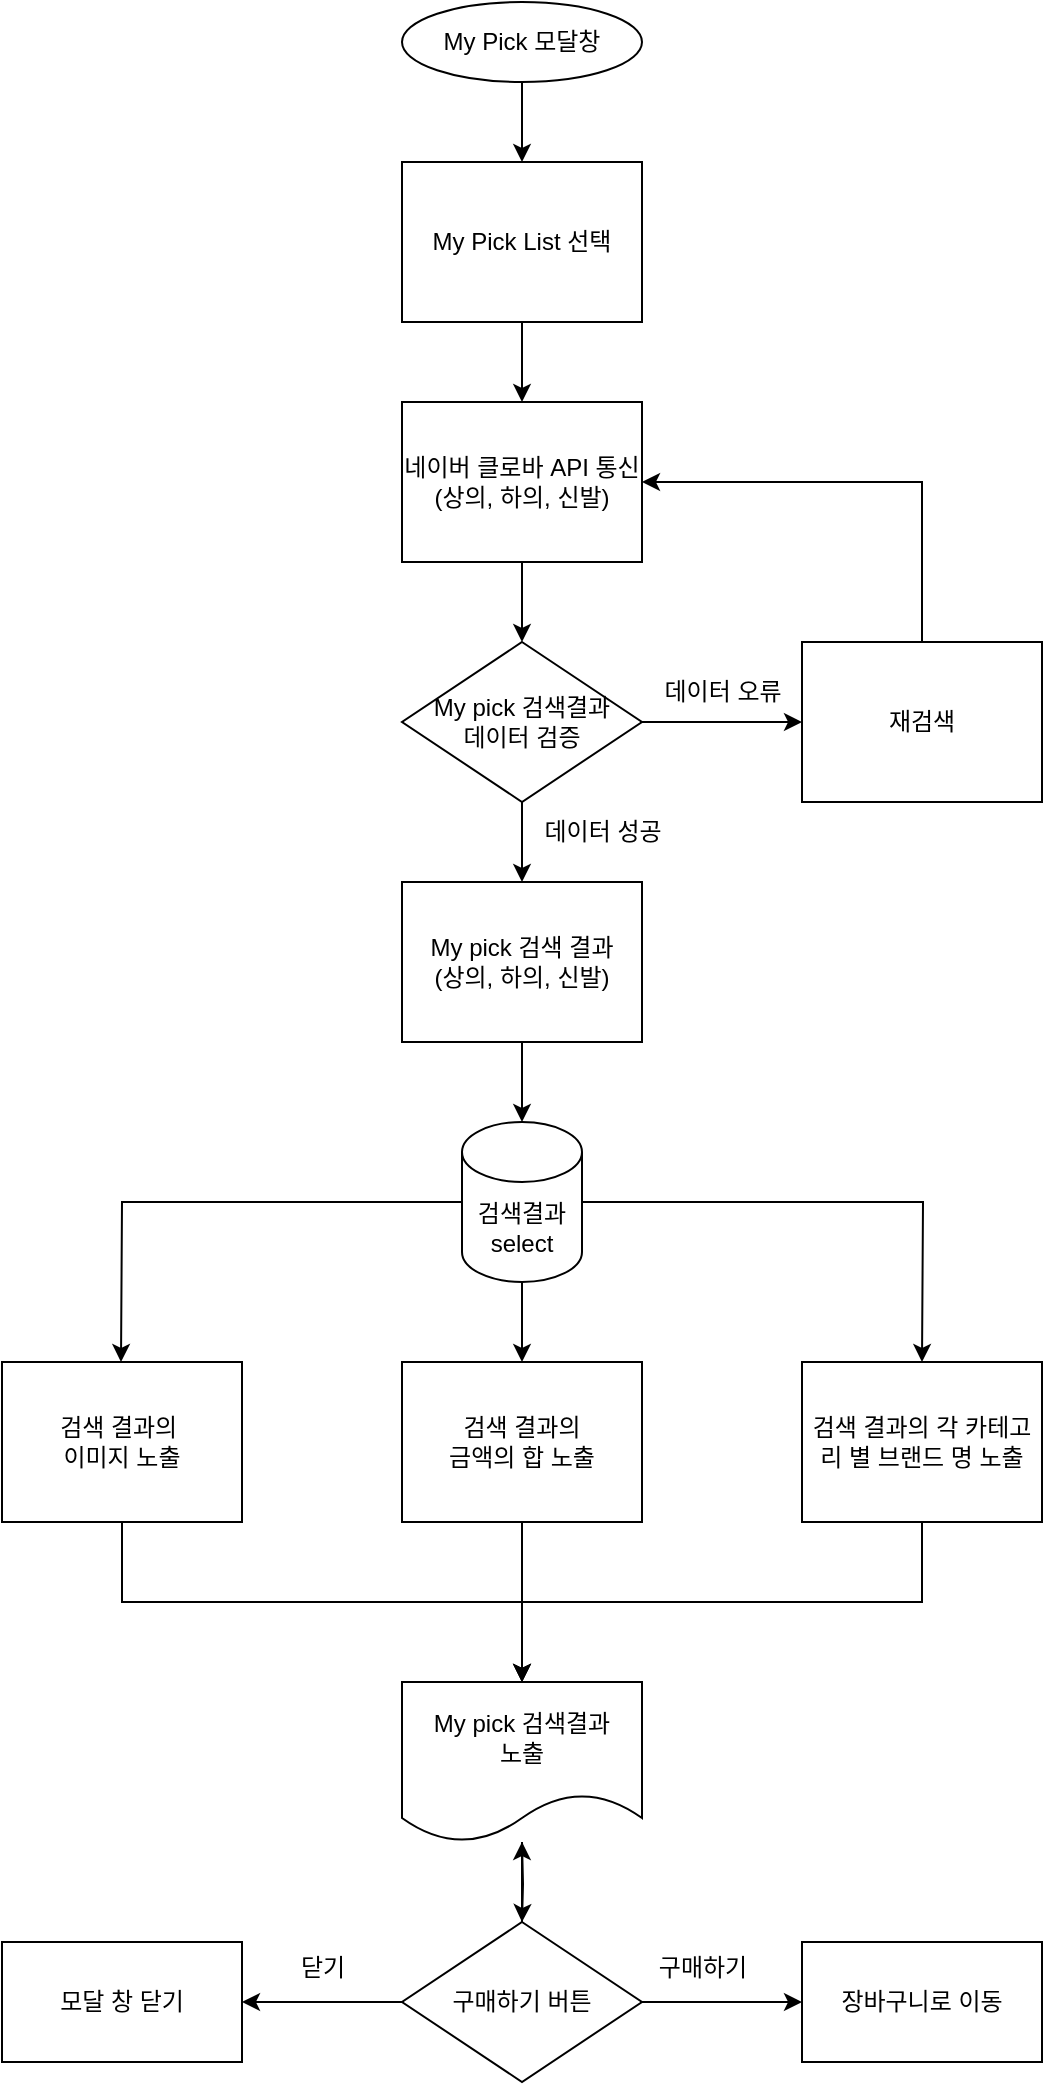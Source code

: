 <mxfile version="21.3.8" type="github">
  <diagram id="9M3qHXlabgps6SP91BO-" name="Page-1">
    <mxGraphModel dx="954" dy="513" grid="1" gridSize="10" guides="1" tooltips="1" connect="1" arrows="1" fold="1" page="1" pageScale="1" pageWidth="827" pageHeight="1169" math="0" shadow="0">
      <root>
        <mxCell id="0" />
        <mxCell id="1" parent="0" />
        <mxCell id="fzmjyrFyGPUT9gfRvAtI-3" value="" style="endArrow=classic;html=1;rounded=0;entryX=0.5;entryY=0;entryDx=0;entryDy=0;" parent="1" edge="1">
          <mxGeometry width="50" height="50" relative="1" as="geometry">
            <mxPoint x="420" y="40" as="sourcePoint" />
            <mxPoint x="420" y="80" as="targetPoint" />
          </mxGeometry>
        </mxCell>
        <mxCell id="fzmjyrFyGPUT9gfRvAtI-9" value="My Pick 모달창" style="ellipse;whiteSpace=wrap;html=1;" parent="1" vertex="1">
          <mxGeometry x="360" width="120" height="40" as="geometry" />
        </mxCell>
        <mxCell id="-nON0nGgF-exj52aO8rV-6" value="" style="edgeStyle=orthogonalEdgeStyle;rounded=0;orthogonalLoop=1;jettySize=auto;html=1;" parent="1" source="-nON0nGgF-exj52aO8rV-3" target="-nON0nGgF-exj52aO8rV-5" edge="1">
          <mxGeometry relative="1" as="geometry" />
        </mxCell>
        <mxCell id="x7vTHqNeUZqv8BDmo5PR-13" value="" style="edgeStyle=orthogonalEdgeStyle;rounded=0;orthogonalLoop=1;jettySize=auto;html=1;" edge="1" parent="1" source="-nON0nGgF-exj52aO8rV-3" target="x7vTHqNeUZqv8BDmo5PR-12">
          <mxGeometry relative="1" as="geometry" />
        </mxCell>
        <mxCell id="-nON0nGgF-exj52aO8rV-3" value="My pick 검색결과 &lt;br&gt;데이터 검증" style="rhombus;whiteSpace=wrap;html=1;" parent="1" vertex="1">
          <mxGeometry x="360" y="320" width="120" height="80" as="geometry" />
        </mxCell>
        <mxCell id="x7vTHqNeUZqv8BDmo5PR-16" style="edgeStyle=orthogonalEdgeStyle;rounded=0;orthogonalLoop=1;jettySize=auto;html=1;entryX=1;entryY=0.5;entryDx=0;entryDy=0;" edge="1" parent="1" source="-nON0nGgF-exj52aO8rV-5" target="-nON0nGgF-exj52aO8rV-8">
          <mxGeometry relative="1" as="geometry">
            <Array as="points">
              <mxPoint x="620" y="240" />
            </Array>
          </mxGeometry>
        </mxCell>
        <mxCell id="-nON0nGgF-exj52aO8rV-5" value="재검색" style="whiteSpace=wrap;html=1;" parent="1" vertex="1">
          <mxGeometry x="560" y="320" width="120" height="80" as="geometry" />
        </mxCell>
        <mxCell id="x7vTHqNeUZqv8BDmo5PR-11" value="" style="edgeStyle=orthogonalEdgeStyle;rounded=0;orthogonalLoop=1;jettySize=auto;html=1;" edge="1" parent="1" source="-nON0nGgF-exj52aO8rV-8" target="-nON0nGgF-exj52aO8rV-3">
          <mxGeometry relative="1" as="geometry" />
        </mxCell>
        <mxCell id="-nON0nGgF-exj52aO8rV-8" value="네이버 클로바 API 통신&lt;br&gt;(상의, 하의, 신발)" style="whiteSpace=wrap;html=1;" parent="1" vertex="1">
          <mxGeometry x="360" y="200" width="120" height="80" as="geometry" />
        </mxCell>
        <mxCell id="x7vTHqNeUZqv8BDmo5PR-18" value="" style="edgeStyle=orthogonalEdgeStyle;rounded=0;orthogonalLoop=1;jettySize=auto;html=1;entryX=0.5;entryY=0;entryDx=0;entryDy=0;entryPerimeter=0;" edge="1" parent="1" source="x7vTHqNeUZqv8BDmo5PR-12" target="x7vTHqNeUZqv8BDmo5PR-19">
          <mxGeometry relative="1" as="geometry">
            <mxPoint x="220" y="440" as="targetPoint" />
            <Array as="points" />
          </mxGeometry>
        </mxCell>
        <mxCell id="x7vTHqNeUZqv8BDmo5PR-12" value="My pick 검색 결과&lt;br&gt;(상의, 하의, 신발)" style="whiteSpace=wrap;html=1;" vertex="1" parent="1">
          <mxGeometry x="360" y="440" width="120" height="80" as="geometry" />
        </mxCell>
        <mxCell id="x7vTHqNeUZqv8BDmo5PR-14" value="데이터 오류" style="text;html=1;align=center;verticalAlign=middle;resizable=0;points=[];autosize=1;strokeColor=none;fillColor=none;" vertex="1" parent="1">
          <mxGeometry x="480" y="330" width="80" height="30" as="geometry" />
        </mxCell>
        <mxCell id="x7vTHqNeUZqv8BDmo5PR-15" value="데이터 성공" style="text;html=1;align=center;verticalAlign=middle;resizable=0;points=[];autosize=1;strokeColor=none;fillColor=none;" vertex="1" parent="1">
          <mxGeometry x="420" y="400" width="80" height="30" as="geometry" />
        </mxCell>
        <mxCell id="x7vTHqNeUZqv8BDmo5PR-29" value="" style="edgeStyle=orthogonalEdgeStyle;rounded=0;orthogonalLoop=1;jettySize=auto;html=1;" edge="1" parent="1" source="x7vTHqNeUZqv8BDmo5PR-19" target="x7vTHqNeUZqv8BDmo5PR-28">
          <mxGeometry relative="1" as="geometry" />
        </mxCell>
        <mxCell id="x7vTHqNeUZqv8BDmo5PR-19" value="검색결과&lt;br&gt;select" style="shape=cylinder3;whiteSpace=wrap;html=1;boundedLbl=1;backgroundOutline=1;size=15;" vertex="1" parent="1">
          <mxGeometry x="390" y="560" width="60" height="80" as="geometry" />
        </mxCell>
        <mxCell id="x7vTHqNeUZqv8BDmo5PR-22" value="검색 결과의 각 카테고리 별 브랜드 명 노출" style="whiteSpace=wrap;html=1;" vertex="1" parent="1">
          <mxGeometry x="560" y="680" width="120" height="80" as="geometry" />
        </mxCell>
        <mxCell id="x7vTHqNeUZqv8BDmo5PR-25" value="" style="edgeStyle=orthogonalEdgeStyle;rounded=0;orthogonalLoop=1;jettySize=auto;html=1;" edge="1" parent="1" source="x7vTHqNeUZqv8BDmo5PR-24" target="-nON0nGgF-exj52aO8rV-8">
          <mxGeometry relative="1" as="geometry" />
        </mxCell>
        <mxCell id="x7vTHqNeUZqv8BDmo5PR-24" value="My Pick List 선택" style="whiteSpace=wrap;html=1;" vertex="1" parent="1">
          <mxGeometry x="360" y="80" width="120" height="80" as="geometry" />
        </mxCell>
        <mxCell id="x7vTHqNeUZqv8BDmo5PR-26" value="검색 결과의&amp;nbsp;&lt;br&gt;이미지 노출" style="whiteSpace=wrap;html=1;" vertex="1" parent="1">
          <mxGeometry x="160" y="680" width="120" height="80" as="geometry" />
        </mxCell>
        <mxCell id="x7vTHqNeUZqv8BDmo5PR-39" value="" style="edgeStyle=orthogonalEdgeStyle;rounded=0;orthogonalLoop=1;jettySize=auto;html=1;" edge="1" parent="1" source="x7vTHqNeUZqv8BDmo5PR-28">
          <mxGeometry relative="1" as="geometry">
            <mxPoint x="420" y="840" as="targetPoint" />
          </mxGeometry>
        </mxCell>
        <mxCell id="x7vTHqNeUZqv8BDmo5PR-28" value="검색 결과의 &lt;br&gt;금액의 합 노출" style="whiteSpace=wrap;html=1;" vertex="1" parent="1">
          <mxGeometry x="360" y="680" width="120" height="80" as="geometry" />
        </mxCell>
        <mxCell id="x7vTHqNeUZqv8BDmo5PR-30" value="" style="edgeStyle=orthogonalEdgeStyle;rounded=0;orthogonalLoop=1;jettySize=auto;html=1;exitX=0;exitY=0.5;exitDx=0;exitDy=0;exitPerimeter=0;" edge="1" parent="1" source="x7vTHqNeUZqv8BDmo5PR-19">
          <mxGeometry relative="1" as="geometry">
            <mxPoint x="219.5" y="640" as="sourcePoint" />
            <mxPoint x="219.5" y="680" as="targetPoint" />
          </mxGeometry>
        </mxCell>
        <mxCell id="x7vTHqNeUZqv8BDmo5PR-31" value="" style="edgeStyle=orthogonalEdgeStyle;rounded=0;orthogonalLoop=1;jettySize=auto;html=1;exitX=1;exitY=0.5;exitDx=0;exitDy=0;exitPerimeter=0;" edge="1" parent="1" source="x7vTHqNeUZqv8BDmo5PR-19">
          <mxGeometry relative="1" as="geometry">
            <mxPoint x="790.5" y="600" as="sourcePoint" />
            <mxPoint x="620" y="680" as="targetPoint" />
          </mxGeometry>
        </mxCell>
        <mxCell id="x7vTHqNeUZqv8BDmo5PR-36" value="" style="edgeStyle=orthogonalEdgeStyle;rounded=0;orthogonalLoop=1;jettySize=auto;html=1;exitX=0.5;exitY=1;exitDx=0;exitDy=0;" edge="1" parent="1" source="x7vTHqNeUZqv8BDmo5PR-26">
          <mxGeometry relative="1" as="geometry">
            <mxPoint x="410.5" y="800" as="sourcePoint" />
            <mxPoint x="420" y="840" as="targetPoint" />
            <Array as="points">
              <mxPoint x="220" y="800" />
              <mxPoint x="420" y="800" />
            </Array>
          </mxGeometry>
        </mxCell>
        <mxCell id="x7vTHqNeUZqv8BDmo5PR-37" value="" style="edgeStyle=orthogonalEdgeStyle;rounded=0;orthogonalLoop=1;jettySize=auto;html=1;exitX=0.5;exitY=1;exitDx=0;exitDy=0;" edge="1" parent="1" source="x7vTHqNeUZqv8BDmo5PR-22">
          <mxGeometry relative="1" as="geometry">
            <mxPoint x="230" y="770" as="sourcePoint" />
            <mxPoint x="420" y="840" as="targetPoint" />
            <Array as="points">
              <mxPoint x="620" y="800" />
              <mxPoint x="420" y="800" />
            </Array>
          </mxGeometry>
        </mxCell>
        <mxCell id="x7vTHqNeUZqv8BDmo5PR-42" value="" style="edgeStyle=orthogonalEdgeStyle;rounded=0;orthogonalLoop=1;jettySize=auto;html=1;" edge="1" parent="1" target="x7vTHqNeUZqv8BDmo5PR-41">
          <mxGeometry relative="1" as="geometry">
            <mxPoint x="420" y="920" as="sourcePoint" />
          </mxGeometry>
        </mxCell>
        <mxCell id="x7vTHqNeUZqv8BDmo5PR-45" value="" style="edgeStyle=orthogonalEdgeStyle;rounded=0;orthogonalLoop=1;jettySize=auto;html=1;" edge="1" parent="1" source="x7vTHqNeUZqv8BDmo5PR-41" target="x7vTHqNeUZqv8BDmo5PR-44">
          <mxGeometry relative="1" as="geometry" />
        </mxCell>
        <mxCell id="x7vTHqNeUZqv8BDmo5PR-48" value="" style="edgeStyle=orthogonalEdgeStyle;rounded=0;orthogonalLoop=1;jettySize=auto;html=1;" edge="1" parent="1" source="x7vTHqNeUZqv8BDmo5PR-41" target="x7vTHqNeUZqv8BDmo5PR-47">
          <mxGeometry relative="1" as="geometry" />
        </mxCell>
        <mxCell id="x7vTHqNeUZqv8BDmo5PR-49" value="" style="edgeStyle=orthogonalEdgeStyle;rounded=0;orthogonalLoop=1;jettySize=auto;html=1;" edge="1" parent="1" source="x7vTHqNeUZqv8BDmo5PR-41" target="x7vTHqNeUZqv8BDmo5PR-43">
          <mxGeometry relative="1" as="geometry" />
        </mxCell>
        <mxCell id="x7vTHqNeUZqv8BDmo5PR-41" value="구매하기 버튼" style="rhombus;whiteSpace=wrap;html=1;" vertex="1" parent="1">
          <mxGeometry x="360" y="960" width="120" height="80" as="geometry" />
        </mxCell>
        <mxCell id="x7vTHqNeUZqv8BDmo5PR-43" value="My pick 검색결과&lt;br style=&quot;border-color: var(--border-color);&quot;&gt;노출" style="shape=document;whiteSpace=wrap;html=1;boundedLbl=1;" vertex="1" parent="1">
          <mxGeometry x="360" y="840" width="120" height="80" as="geometry" />
        </mxCell>
        <mxCell id="x7vTHqNeUZqv8BDmo5PR-44" value="장바구니로 이동" style="whiteSpace=wrap;html=1;" vertex="1" parent="1">
          <mxGeometry x="560" y="970" width="120" height="60" as="geometry" />
        </mxCell>
        <mxCell id="x7vTHqNeUZqv8BDmo5PR-47" value="모달 창 닫기" style="whiteSpace=wrap;html=1;" vertex="1" parent="1">
          <mxGeometry x="160" y="970" width="120" height="60" as="geometry" />
        </mxCell>
        <mxCell id="x7vTHqNeUZqv8BDmo5PR-51" value="닫기" style="text;html=1;align=center;verticalAlign=middle;resizable=0;points=[];autosize=1;strokeColor=none;fillColor=none;" vertex="1" parent="1">
          <mxGeometry x="300" y="968" width="40" height="30" as="geometry" />
        </mxCell>
        <mxCell id="x7vTHqNeUZqv8BDmo5PR-52" value="구매하기" style="text;html=1;align=center;verticalAlign=middle;resizable=0;points=[];autosize=1;strokeColor=none;fillColor=none;" vertex="1" parent="1">
          <mxGeometry x="475" y="968" width="70" height="30" as="geometry" />
        </mxCell>
      </root>
    </mxGraphModel>
  </diagram>
</mxfile>
